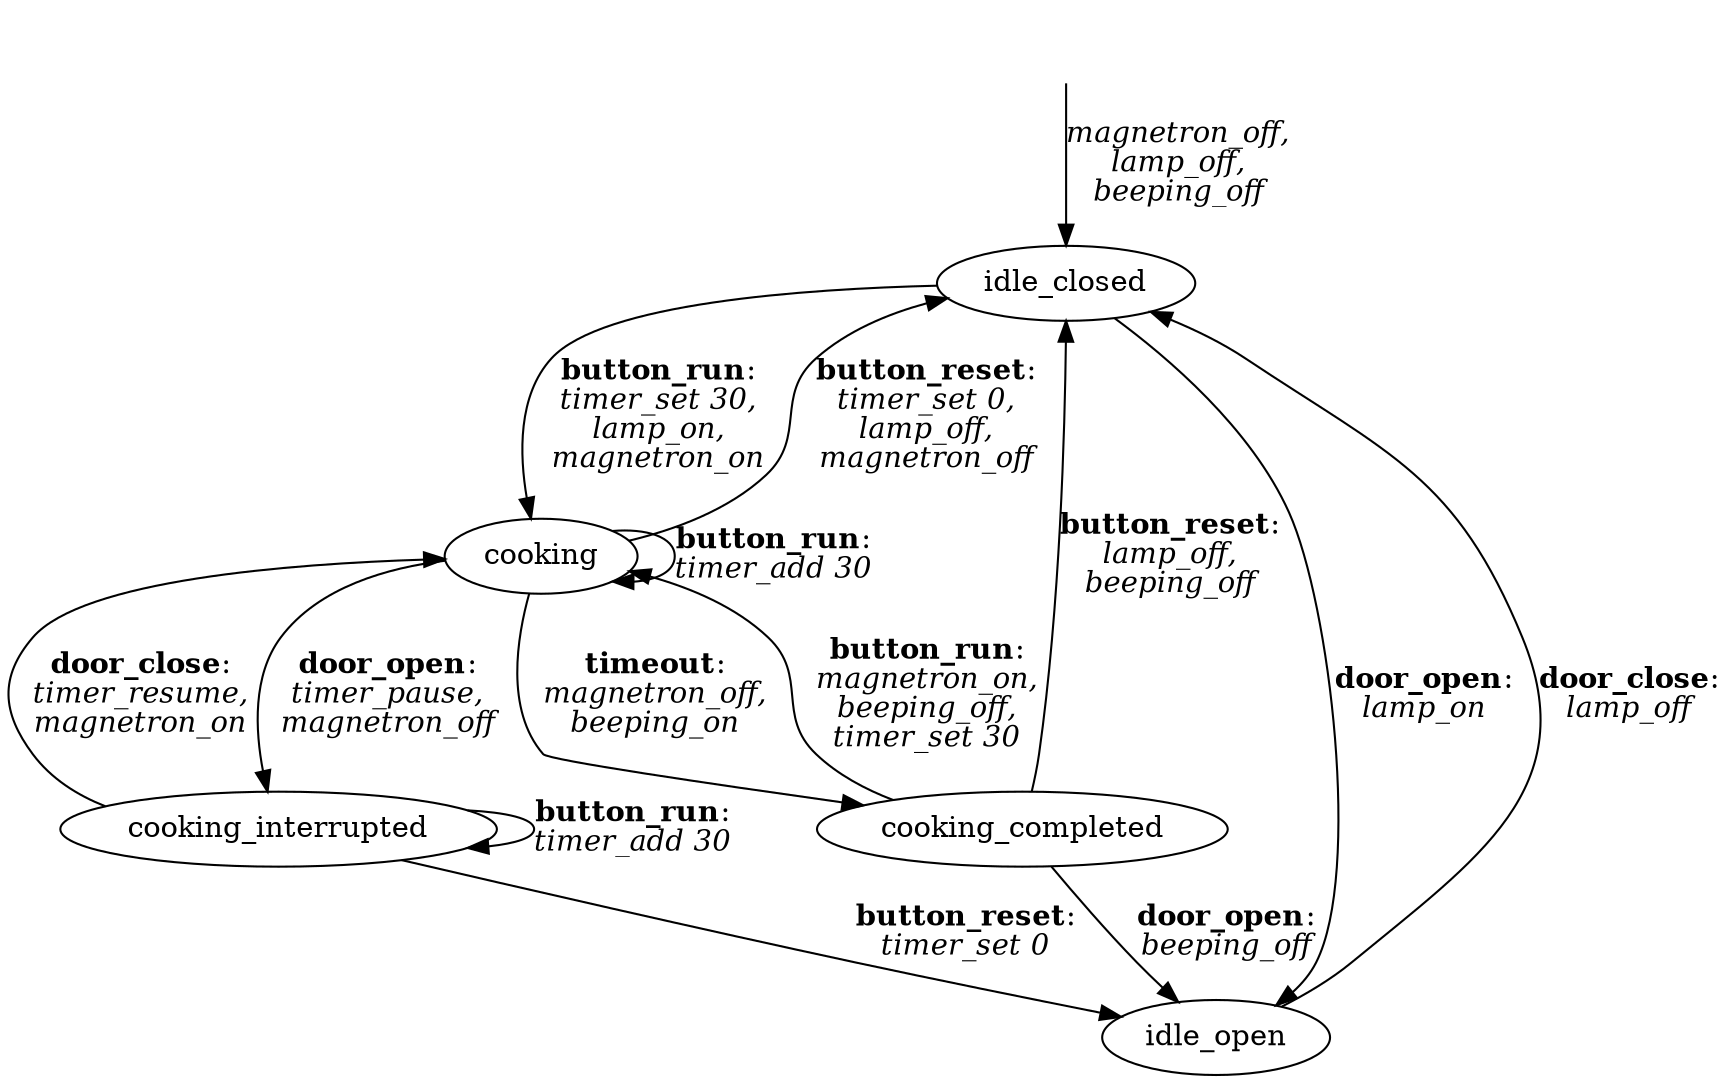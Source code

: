 // Microwave FSM
digraph G {
    //nodesep=1 pad=0.5 ranksep=0
	START [style=invis]
	cooking
	cooking_completed
	idle_open
	cooking_interrupted
	idle_closed
	idle_closed -> idle_open
	    [label=<<b>door_open</b>:<br/><i>lamp_on</i>>]
	idle_closed -> cooking
	    [label=<<b>button_run</b>:<br/><i>timer_set 30,<br/>lamp_on,<br/>magnetron_on</i>>]
	idle_open -> idle_closed
	    [label=<<b>door_close</b>:<br/><i>lamp_off</i>>]
	cooking -> idle_closed
	    [label=<<b>button_reset</b>:<br/><i>timer_set 0,<br/>lamp_off,<br/>magnetron_off</i>>]
	cooking -> cooking
	    [label=<<b>button_run</b>:<br/><i>timer_add 30</i>>]
	cooking -> cooking_interrupted
	    [label=<<b>door_open</b>:<br/><i>timer_pause,<br/>magnetron_off</i>>]
	cooking -> cooking_completed
	    [label=<<b>timeout</b>:<br/><i>magnetron_off,<br/>beeping_on</i>>]
	cooking_interrupted -> cooking
	    [label=<<b>door_close</b>:<br/><i>timer_resume,<br/>magnetron_on</i>>]
	cooking_interrupted -> idle_open
	    [label=<<b>button_reset</b>:<br/><i>timer_set 0</i>>]
	cooking_interrupted -> cooking_interrupted
	    [label=<<b>button_run</b>:<br/><i>timer_add 30</i>>]
	cooking_completed -> idle_open
	    [label=<<b>door_open</b>:<br/><i>beeping_off</i>>]
	cooking_completed -> idle_closed
	    [label=<<b>button_reset</b>:<br/><i>lamp_off,<br/>beeping_off</i>>]
	cooking_completed -> cooking
	    [label=<<b>button_run</b>:<br/><i>magnetron_on,<br/>beeping_off,<br/>timer_set 30</i>>];
	START -> idle_closed
	    [label=<<i>magnetron_off,<br/>lamp_off,<br/>beeping_off</i>>]
}
